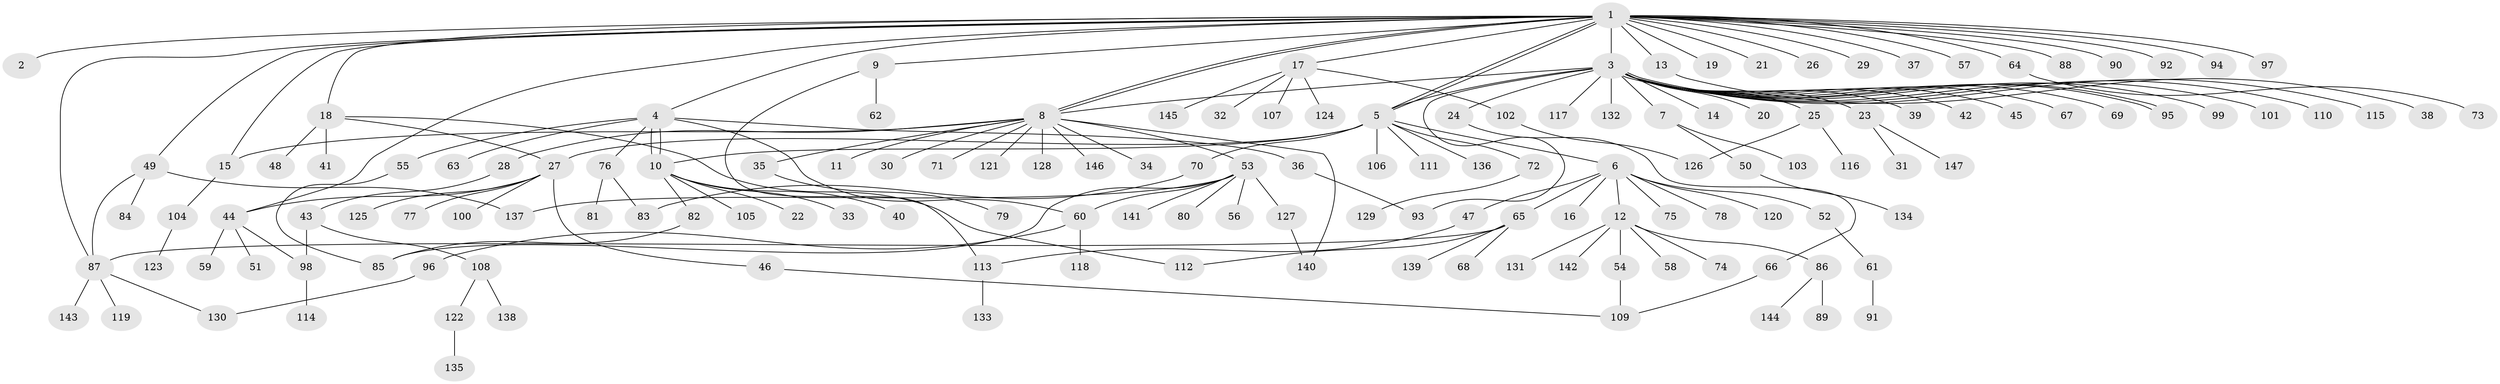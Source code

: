 // coarse degree distribution, {1: 0.6271186440677966, 21: 0.01694915254237288, 3: 0.1016949152542373, 2: 0.0847457627118644, 6: 0.03389830508474576, 19: 0.01694915254237288, 4: 0.06779661016949153, 11: 0.01694915254237288, 7: 0.01694915254237288, 5: 0.01694915254237288}
// Generated by graph-tools (version 1.1) at 2025/36/03/04/25 23:36:48]
// undirected, 147 vertices, 172 edges
graph export_dot {
  node [color=gray90,style=filled];
  1;
  2;
  3;
  4;
  5;
  6;
  7;
  8;
  9;
  10;
  11;
  12;
  13;
  14;
  15;
  16;
  17;
  18;
  19;
  20;
  21;
  22;
  23;
  24;
  25;
  26;
  27;
  28;
  29;
  30;
  31;
  32;
  33;
  34;
  35;
  36;
  37;
  38;
  39;
  40;
  41;
  42;
  43;
  44;
  45;
  46;
  47;
  48;
  49;
  50;
  51;
  52;
  53;
  54;
  55;
  56;
  57;
  58;
  59;
  60;
  61;
  62;
  63;
  64;
  65;
  66;
  67;
  68;
  69;
  70;
  71;
  72;
  73;
  74;
  75;
  76;
  77;
  78;
  79;
  80;
  81;
  82;
  83;
  84;
  85;
  86;
  87;
  88;
  89;
  90;
  91;
  92;
  93;
  94;
  95;
  96;
  97;
  98;
  99;
  100;
  101;
  102;
  103;
  104;
  105;
  106;
  107;
  108;
  109;
  110;
  111;
  112;
  113;
  114;
  115;
  116;
  117;
  118;
  119;
  120;
  121;
  122;
  123;
  124;
  125;
  126;
  127;
  128;
  129;
  130;
  131;
  132;
  133;
  134;
  135;
  136;
  137;
  138;
  139;
  140;
  141;
  142;
  143;
  144;
  145;
  146;
  147;
  1 -- 2;
  1 -- 3;
  1 -- 4;
  1 -- 5;
  1 -- 5;
  1 -- 8;
  1 -- 8;
  1 -- 9;
  1 -- 13;
  1 -- 15;
  1 -- 17;
  1 -- 18;
  1 -- 19;
  1 -- 21;
  1 -- 26;
  1 -- 29;
  1 -- 37;
  1 -- 44;
  1 -- 49;
  1 -- 57;
  1 -- 64;
  1 -- 87;
  1 -- 88;
  1 -- 90;
  1 -- 92;
  1 -- 94;
  1 -- 97;
  3 -- 5;
  3 -- 7;
  3 -- 8;
  3 -- 14;
  3 -- 20;
  3 -- 23;
  3 -- 24;
  3 -- 25;
  3 -- 39;
  3 -- 42;
  3 -- 45;
  3 -- 67;
  3 -- 69;
  3 -- 93;
  3 -- 95;
  3 -- 95;
  3 -- 99;
  3 -- 101;
  3 -- 110;
  3 -- 115;
  3 -- 117;
  3 -- 132;
  4 -- 10;
  4 -- 10;
  4 -- 36;
  4 -- 55;
  4 -- 60;
  4 -- 63;
  4 -- 76;
  5 -- 6;
  5 -- 10;
  5 -- 27;
  5 -- 70;
  5 -- 72;
  5 -- 106;
  5 -- 111;
  5 -- 136;
  6 -- 12;
  6 -- 16;
  6 -- 47;
  6 -- 52;
  6 -- 65;
  6 -- 75;
  6 -- 78;
  6 -- 120;
  7 -- 50;
  7 -- 103;
  8 -- 11;
  8 -- 15;
  8 -- 28;
  8 -- 30;
  8 -- 34;
  8 -- 35;
  8 -- 53;
  8 -- 71;
  8 -- 121;
  8 -- 128;
  8 -- 140;
  8 -- 146;
  9 -- 62;
  9 -- 113;
  10 -- 22;
  10 -- 33;
  10 -- 40;
  10 -- 82;
  10 -- 105;
  12 -- 54;
  12 -- 58;
  12 -- 74;
  12 -- 86;
  12 -- 131;
  12 -- 142;
  13 -- 38;
  15 -- 104;
  17 -- 32;
  17 -- 102;
  17 -- 107;
  17 -- 124;
  17 -- 145;
  18 -- 27;
  18 -- 41;
  18 -- 48;
  18 -- 112;
  23 -- 31;
  23 -- 147;
  24 -- 66;
  25 -- 116;
  25 -- 126;
  27 -- 44;
  27 -- 46;
  27 -- 77;
  27 -- 100;
  27 -- 125;
  28 -- 43;
  35 -- 79;
  36 -- 93;
  43 -- 98;
  43 -- 108;
  44 -- 51;
  44 -- 59;
  44 -- 98;
  46 -- 109;
  47 -- 113;
  49 -- 84;
  49 -- 87;
  49 -- 137;
  50 -- 134;
  52 -- 61;
  53 -- 56;
  53 -- 60;
  53 -- 80;
  53 -- 85;
  53 -- 127;
  53 -- 137;
  53 -- 141;
  54 -- 109;
  55 -- 85;
  60 -- 96;
  60 -- 118;
  61 -- 91;
  64 -- 73;
  65 -- 68;
  65 -- 87;
  65 -- 112;
  65 -- 139;
  66 -- 109;
  70 -- 83;
  72 -- 129;
  76 -- 81;
  76 -- 83;
  82 -- 85;
  86 -- 89;
  86 -- 144;
  87 -- 119;
  87 -- 130;
  87 -- 143;
  96 -- 130;
  98 -- 114;
  102 -- 126;
  104 -- 123;
  108 -- 122;
  108 -- 138;
  113 -- 133;
  122 -- 135;
  127 -- 140;
}

